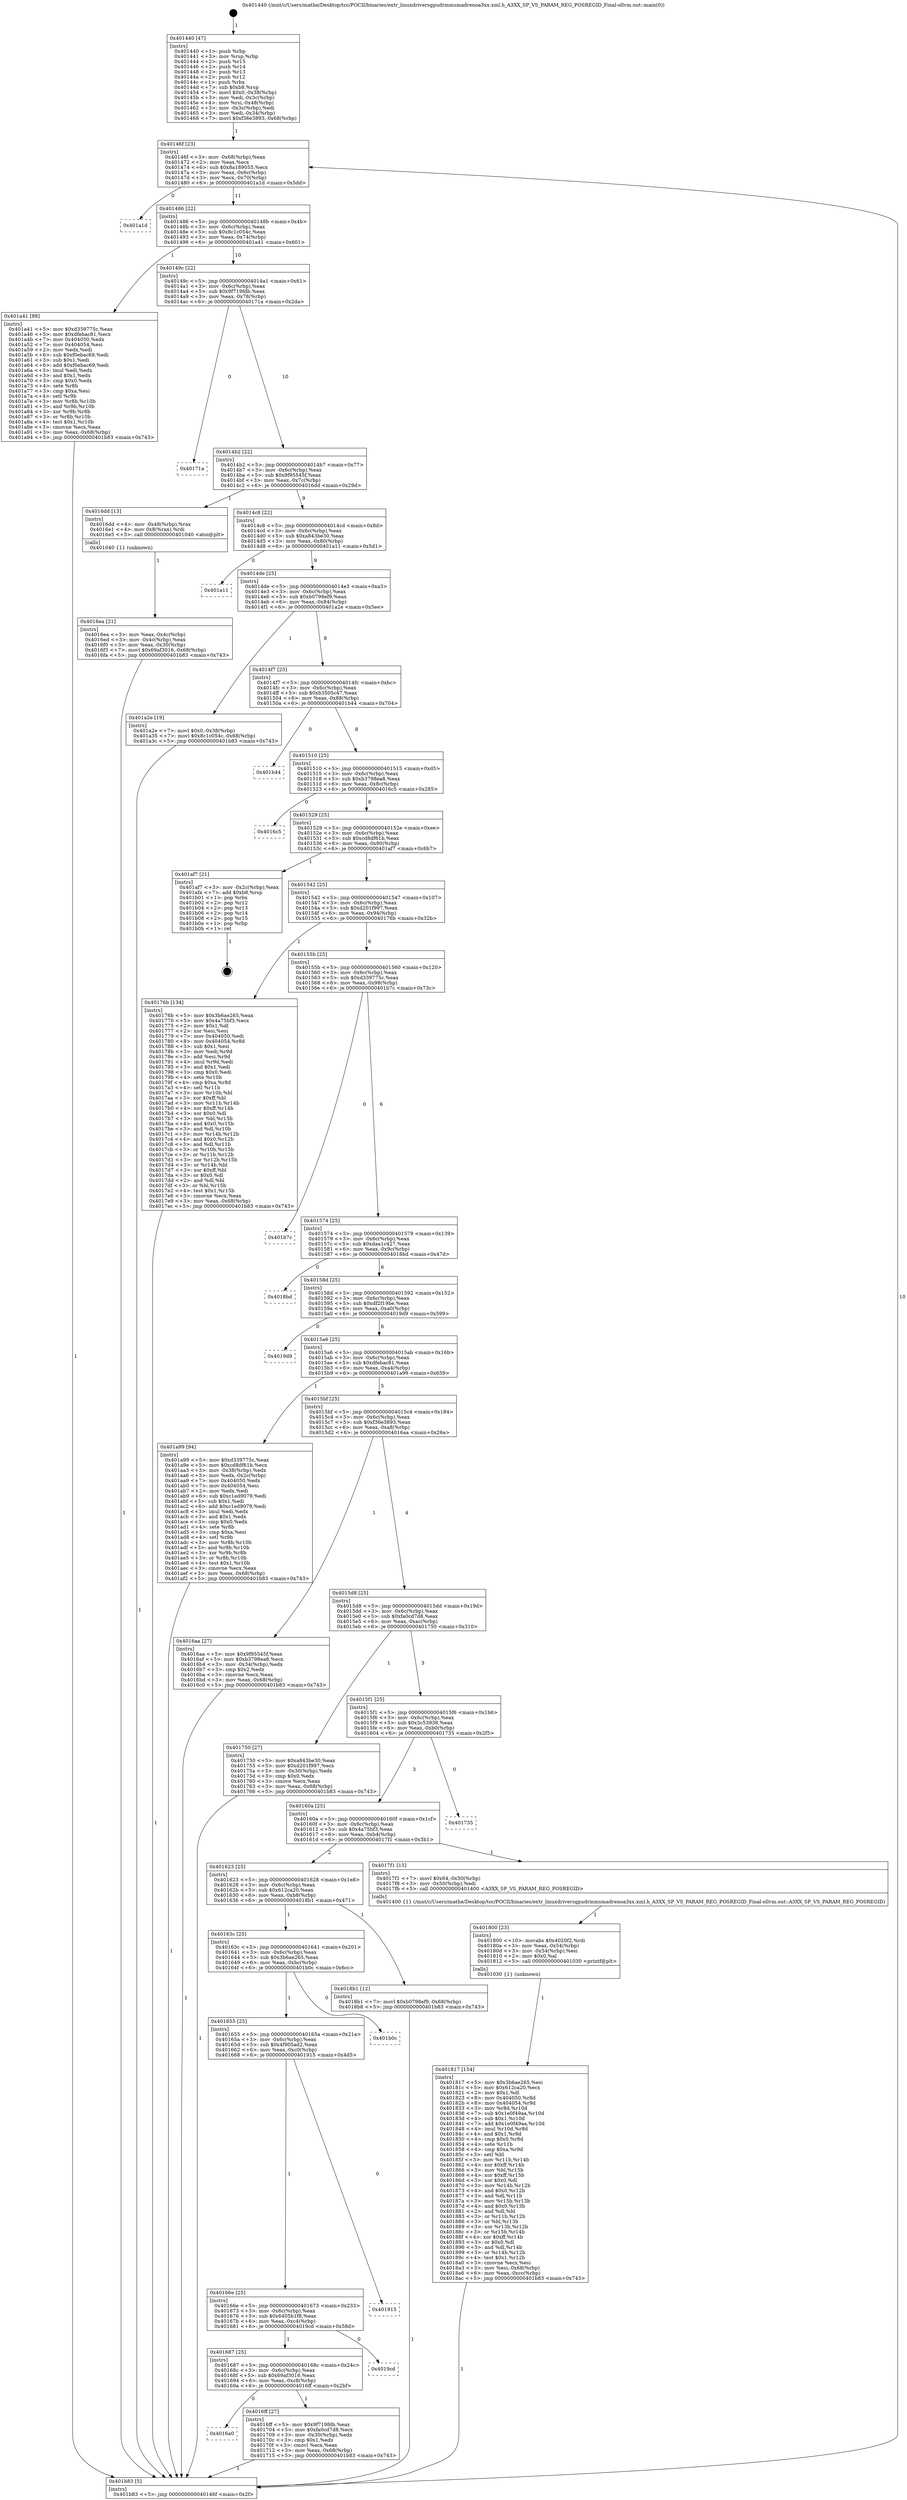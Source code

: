 digraph "0x401440" {
  label = "0x401440 (/mnt/c/Users/mathe/Desktop/tcc/POCII/binaries/extr_linuxdriversgpudrmmsmadrenoa3xx.xml.h_A3XX_SP_VS_PARAM_REG_POSREGID_Final-ollvm.out::main(0))"
  labelloc = "t"
  node[shape=record]

  Entry [label="",width=0.3,height=0.3,shape=circle,fillcolor=black,style=filled]
  "0x40146f" [label="{
     0x40146f [23]\l
     | [instrs]\l
     &nbsp;&nbsp;0x40146f \<+3\>: mov -0x68(%rbp),%eax\l
     &nbsp;&nbsp;0x401472 \<+2\>: mov %eax,%ecx\l
     &nbsp;&nbsp;0x401474 \<+6\>: sub $0x8a189055,%ecx\l
     &nbsp;&nbsp;0x40147a \<+3\>: mov %eax,-0x6c(%rbp)\l
     &nbsp;&nbsp;0x40147d \<+3\>: mov %ecx,-0x70(%rbp)\l
     &nbsp;&nbsp;0x401480 \<+6\>: je 0000000000401a1d \<main+0x5dd\>\l
  }"]
  "0x401a1d" [label="{
     0x401a1d\l
  }", style=dashed]
  "0x401486" [label="{
     0x401486 [22]\l
     | [instrs]\l
     &nbsp;&nbsp;0x401486 \<+5\>: jmp 000000000040148b \<main+0x4b\>\l
     &nbsp;&nbsp;0x40148b \<+3\>: mov -0x6c(%rbp),%eax\l
     &nbsp;&nbsp;0x40148e \<+5\>: sub $0x8c1c054c,%eax\l
     &nbsp;&nbsp;0x401493 \<+3\>: mov %eax,-0x74(%rbp)\l
     &nbsp;&nbsp;0x401496 \<+6\>: je 0000000000401a41 \<main+0x601\>\l
  }"]
  Exit [label="",width=0.3,height=0.3,shape=circle,fillcolor=black,style=filled,peripheries=2]
  "0x401a41" [label="{
     0x401a41 [88]\l
     | [instrs]\l
     &nbsp;&nbsp;0x401a41 \<+5\>: mov $0xd339775c,%eax\l
     &nbsp;&nbsp;0x401a46 \<+5\>: mov $0xdfebac81,%ecx\l
     &nbsp;&nbsp;0x401a4b \<+7\>: mov 0x404050,%edx\l
     &nbsp;&nbsp;0x401a52 \<+7\>: mov 0x404054,%esi\l
     &nbsp;&nbsp;0x401a59 \<+2\>: mov %edx,%edi\l
     &nbsp;&nbsp;0x401a5b \<+6\>: sub $0xf0ebac69,%edi\l
     &nbsp;&nbsp;0x401a61 \<+3\>: sub $0x1,%edi\l
     &nbsp;&nbsp;0x401a64 \<+6\>: add $0xf0ebac69,%edi\l
     &nbsp;&nbsp;0x401a6a \<+3\>: imul %edi,%edx\l
     &nbsp;&nbsp;0x401a6d \<+3\>: and $0x1,%edx\l
     &nbsp;&nbsp;0x401a70 \<+3\>: cmp $0x0,%edx\l
     &nbsp;&nbsp;0x401a73 \<+4\>: sete %r8b\l
     &nbsp;&nbsp;0x401a77 \<+3\>: cmp $0xa,%esi\l
     &nbsp;&nbsp;0x401a7a \<+4\>: setl %r9b\l
     &nbsp;&nbsp;0x401a7e \<+3\>: mov %r8b,%r10b\l
     &nbsp;&nbsp;0x401a81 \<+3\>: and %r9b,%r10b\l
     &nbsp;&nbsp;0x401a84 \<+3\>: xor %r9b,%r8b\l
     &nbsp;&nbsp;0x401a87 \<+3\>: or %r8b,%r10b\l
     &nbsp;&nbsp;0x401a8a \<+4\>: test $0x1,%r10b\l
     &nbsp;&nbsp;0x401a8e \<+3\>: cmovne %ecx,%eax\l
     &nbsp;&nbsp;0x401a91 \<+3\>: mov %eax,-0x68(%rbp)\l
     &nbsp;&nbsp;0x401a94 \<+5\>: jmp 0000000000401b83 \<main+0x743\>\l
  }"]
  "0x40149c" [label="{
     0x40149c [22]\l
     | [instrs]\l
     &nbsp;&nbsp;0x40149c \<+5\>: jmp 00000000004014a1 \<main+0x61\>\l
     &nbsp;&nbsp;0x4014a1 \<+3\>: mov -0x6c(%rbp),%eax\l
     &nbsp;&nbsp;0x4014a4 \<+5\>: sub $0x9f719fdb,%eax\l
     &nbsp;&nbsp;0x4014a9 \<+3\>: mov %eax,-0x78(%rbp)\l
     &nbsp;&nbsp;0x4014ac \<+6\>: je 000000000040171a \<main+0x2da\>\l
  }"]
  "0x401817" [label="{
     0x401817 [154]\l
     | [instrs]\l
     &nbsp;&nbsp;0x401817 \<+5\>: mov $0x3b6ae265,%esi\l
     &nbsp;&nbsp;0x40181c \<+5\>: mov $0x612ca20,%ecx\l
     &nbsp;&nbsp;0x401821 \<+2\>: mov $0x1,%dl\l
     &nbsp;&nbsp;0x401823 \<+8\>: mov 0x404050,%r8d\l
     &nbsp;&nbsp;0x40182b \<+8\>: mov 0x404054,%r9d\l
     &nbsp;&nbsp;0x401833 \<+3\>: mov %r8d,%r10d\l
     &nbsp;&nbsp;0x401836 \<+7\>: sub $0x1e0f49aa,%r10d\l
     &nbsp;&nbsp;0x40183d \<+4\>: sub $0x1,%r10d\l
     &nbsp;&nbsp;0x401841 \<+7\>: add $0x1e0f49aa,%r10d\l
     &nbsp;&nbsp;0x401848 \<+4\>: imul %r10d,%r8d\l
     &nbsp;&nbsp;0x40184c \<+4\>: and $0x1,%r8d\l
     &nbsp;&nbsp;0x401850 \<+4\>: cmp $0x0,%r8d\l
     &nbsp;&nbsp;0x401854 \<+4\>: sete %r11b\l
     &nbsp;&nbsp;0x401858 \<+4\>: cmp $0xa,%r9d\l
     &nbsp;&nbsp;0x40185c \<+3\>: setl %bl\l
     &nbsp;&nbsp;0x40185f \<+3\>: mov %r11b,%r14b\l
     &nbsp;&nbsp;0x401862 \<+4\>: xor $0xff,%r14b\l
     &nbsp;&nbsp;0x401866 \<+3\>: mov %bl,%r15b\l
     &nbsp;&nbsp;0x401869 \<+4\>: xor $0xff,%r15b\l
     &nbsp;&nbsp;0x40186d \<+3\>: xor $0x0,%dl\l
     &nbsp;&nbsp;0x401870 \<+3\>: mov %r14b,%r12b\l
     &nbsp;&nbsp;0x401873 \<+4\>: and $0x0,%r12b\l
     &nbsp;&nbsp;0x401877 \<+3\>: and %dl,%r11b\l
     &nbsp;&nbsp;0x40187a \<+3\>: mov %r15b,%r13b\l
     &nbsp;&nbsp;0x40187d \<+4\>: and $0x0,%r13b\l
     &nbsp;&nbsp;0x401881 \<+2\>: and %dl,%bl\l
     &nbsp;&nbsp;0x401883 \<+3\>: or %r11b,%r12b\l
     &nbsp;&nbsp;0x401886 \<+3\>: or %bl,%r13b\l
     &nbsp;&nbsp;0x401889 \<+3\>: xor %r13b,%r12b\l
     &nbsp;&nbsp;0x40188c \<+3\>: or %r15b,%r14b\l
     &nbsp;&nbsp;0x40188f \<+4\>: xor $0xff,%r14b\l
     &nbsp;&nbsp;0x401893 \<+3\>: or $0x0,%dl\l
     &nbsp;&nbsp;0x401896 \<+3\>: and %dl,%r14b\l
     &nbsp;&nbsp;0x401899 \<+3\>: or %r14b,%r12b\l
     &nbsp;&nbsp;0x40189c \<+4\>: test $0x1,%r12b\l
     &nbsp;&nbsp;0x4018a0 \<+3\>: cmovne %ecx,%esi\l
     &nbsp;&nbsp;0x4018a3 \<+3\>: mov %esi,-0x68(%rbp)\l
     &nbsp;&nbsp;0x4018a6 \<+6\>: mov %eax,-0xcc(%rbp)\l
     &nbsp;&nbsp;0x4018ac \<+5\>: jmp 0000000000401b83 \<main+0x743\>\l
  }"]
  "0x40171a" [label="{
     0x40171a\l
  }", style=dashed]
  "0x4014b2" [label="{
     0x4014b2 [22]\l
     | [instrs]\l
     &nbsp;&nbsp;0x4014b2 \<+5\>: jmp 00000000004014b7 \<main+0x77\>\l
     &nbsp;&nbsp;0x4014b7 \<+3\>: mov -0x6c(%rbp),%eax\l
     &nbsp;&nbsp;0x4014ba \<+5\>: sub $0x9f95545f,%eax\l
     &nbsp;&nbsp;0x4014bf \<+3\>: mov %eax,-0x7c(%rbp)\l
     &nbsp;&nbsp;0x4014c2 \<+6\>: je 00000000004016dd \<main+0x29d\>\l
  }"]
  "0x401800" [label="{
     0x401800 [23]\l
     | [instrs]\l
     &nbsp;&nbsp;0x401800 \<+10\>: movabs $0x4020f2,%rdi\l
     &nbsp;&nbsp;0x40180a \<+3\>: mov %eax,-0x54(%rbp)\l
     &nbsp;&nbsp;0x40180d \<+3\>: mov -0x54(%rbp),%esi\l
     &nbsp;&nbsp;0x401810 \<+2\>: mov $0x0,%al\l
     &nbsp;&nbsp;0x401812 \<+5\>: call 0000000000401030 \<printf@plt\>\l
     | [calls]\l
     &nbsp;&nbsp;0x401030 \{1\} (unknown)\l
  }"]
  "0x4016dd" [label="{
     0x4016dd [13]\l
     | [instrs]\l
     &nbsp;&nbsp;0x4016dd \<+4\>: mov -0x48(%rbp),%rax\l
     &nbsp;&nbsp;0x4016e1 \<+4\>: mov 0x8(%rax),%rdi\l
     &nbsp;&nbsp;0x4016e5 \<+5\>: call 0000000000401040 \<atoi@plt\>\l
     | [calls]\l
     &nbsp;&nbsp;0x401040 \{1\} (unknown)\l
  }"]
  "0x4014c8" [label="{
     0x4014c8 [22]\l
     | [instrs]\l
     &nbsp;&nbsp;0x4014c8 \<+5\>: jmp 00000000004014cd \<main+0x8d\>\l
     &nbsp;&nbsp;0x4014cd \<+3\>: mov -0x6c(%rbp),%eax\l
     &nbsp;&nbsp;0x4014d0 \<+5\>: sub $0xa843be30,%eax\l
     &nbsp;&nbsp;0x4014d5 \<+3\>: mov %eax,-0x80(%rbp)\l
     &nbsp;&nbsp;0x4014d8 \<+6\>: je 0000000000401a11 \<main+0x5d1\>\l
  }"]
  "0x4016a0" [label="{
     0x4016a0\l
  }", style=dashed]
  "0x401a11" [label="{
     0x401a11\l
  }", style=dashed]
  "0x4014de" [label="{
     0x4014de [25]\l
     | [instrs]\l
     &nbsp;&nbsp;0x4014de \<+5\>: jmp 00000000004014e3 \<main+0xa3\>\l
     &nbsp;&nbsp;0x4014e3 \<+3\>: mov -0x6c(%rbp),%eax\l
     &nbsp;&nbsp;0x4014e6 \<+5\>: sub $0xb0798ef9,%eax\l
     &nbsp;&nbsp;0x4014eb \<+6\>: mov %eax,-0x84(%rbp)\l
     &nbsp;&nbsp;0x4014f1 \<+6\>: je 0000000000401a2e \<main+0x5ee\>\l
  }"]
  "0x4016ff" [label="{
     0x4016ff [27]\l
     | [instrs]\l
     &nbsp;&nbsp;0x4016ff \<+5\>: mov $0x9f719fdb,%eax\l
     &nbsp;&nbsp;0x401704 \<+5\>: mov $0xfa0cd7d8,%ecx\l
     &nbsp;&nbsp;0x401709 \<+3\>: mov -0x30(%rbp),%edx\l
     &nbsp;&nbsp;0x40170c \<+3\>: cmp $0x1,%edx\l
     &nbsp;&nbsp;0x40170f \<+3\>: cmovl %ecx,%eax\l
     &nbsp;&nbsp;0x401712 \<+3\>: mov %eax,-0x68(%rbp)\l
     &nbsp;&nbsp;0x401715 \<+5\>: jmp 0000000000401b83 \<main+0x743\>\l
  }"]
  "0x401a2e" [label="{
     0x401a2e [19]\l
     | [instrs]\l
     &nbsp;&nbsp;0x401a2e \<+7\>: movl $0x0,-0x38(%rbp)\l
     &nbsp;&nbsp;0x401a35 \<+7\>: movl $0x8c1c054c,-0x68(%rbp)\l
     &nbsp;&nbsp;0x401a3c \<+5\>: jmp 0000000000401b83 \<main+0x743\>\l
  }"]
  "0x4014f7" [label="{
     0x4014f7 [25]\l
     | [instrs]\l
     &nbsp;&nbsp;0x4014f7 \<+5\>: jmp 00000000004014fc \<main+0xbc\>\l
     &nbsp;&nbsp;0x4014fc \<+3\>: mov -0x6c(%rbp),%eax\l
     &nbsp;&nbsp;0x4014ff \<+5\>: sub $0xb3505c47,%eax\l
     &nbsp;&nbsp;0x401504 \<+6\>: mov %eax,-0x88(%rbp)\l
     &nbsp;&nbsp;0x40150a \<+6\>: je 0000000000401b44 \<main+0x704\>\l
  }"]
  "0x401687" [label="{
     0x401687 [25]\l
     | [instrs]\l
     &nbsp;&nbsp;0x401687 \<+5\>: jmp 000000000040168c \<main+0x24c\>\l
     &nbsp;&nbsp;0x40168c \<+3\>: mov -0x6c(%rbp),%eax\l
     &nbsp;&nbsp;0x40168f \<+5\>: sub $0x69af3016,%eax\l
     &nbsp;&nbsp;0x401694 \<+6\>: mov %eax,-0xc8(%rbp)\l
     &nbsp;&nbsp;0x40169a \<+6\>: je 00000000004016ff \<main+0x2bf\>\l
  }"]
  "0x401b44" [label="{
     0x401b44\l
  }", style=dashed]
  "0x401510" [label="{
     0x401510 [25]\l
     | [instrs]\l
     &nbsp;&nbsp;0x401510 \<+5\>: jmp 0000000000401515 \<main+0xd5\>\l
     &nbsp;&nbsp;0x401515 \<+3\>: mov -0x6c(%rbp),%eax\l
     &nbsp;&nbsp;0x401518 \<+5\>: sub $0xb3798ea8,%eax\l
     &nbsp;&nbsp;0x40151d \<+6\>: mov %eax,-0x8c(%rbp)\l
     &nbsp;&nbsp;0x401523 \<+6\>: je 00000000004016c5 \<main+0x285\>\l
  }"]
  "0x4019cd" [label="{
     0x4019cd\l
  }", style=dashed]
  "0x4016c5" [label="{
     0x4016c5\l
  }", style=dashed]
  "0x401529" [label="{
     0x401529 [25]\l
     | [instrs]\l
     &nbsp;&nbsp;0x401529 \<+5\>: jmp 000000000040152e \<main+0xee\>\l
     &nbsp;&nbsp;0x40152e \<+3\>: mov -0x6c(%rbp),%eax\l
     &nbsp;&nbsp;0x401531 \<+5\>: sub $0xcd8df61b,%eax\l
     &nbsp;&nbsp;0x401536 \<+6\>: mov %eax,-0x90(%rbp)\l
     &nbsp;&nbsp;0x40153c \<+6\>: je 0000000000401af7 \<main+0x6b7\>\l
  }"]
  "0x40166e" [label="{
     0x40166e [25]\l
     | [instrs]\l
     &nbsp;&nbsp;0x40166e \<+5\>: jmp 0000000000401673 \<main+0x233\>\l
     &nbsp;&nbsp;0x401673 \<+3\>: mov -0x6c(%rbp),%eax\l
     &nbsp;&nbsp;0x401676 \<+5\>: sub $0x6405b1f8,%eax\l
     &nbsp;&nbsp;0x40167b \<+6\>: mov %eax,-0xc4(%rbp)\l
     &nbsp;&nbsp;0x401681 \<+6\>: je 00000000004019cd \<main+0x58d\>\l
  }"]
  "0x401af7" [label="{
     0x401af7 [21]\l
     | [instrs]\l
     &nbsp;&nbsp;0x401af7 \<+3\>: mov -0x2c(%rbp),%eax\l
     &nbsp;&nbsp;0x401afa \<+7\>: add $0xb8,%rsp\l
     &nbsp;&nbsp;0x401b01 \<+1\>: pop %rbx\l
     &nbsp;&nbsp;0x401b02 \<+2\>: pop %r12\l
     &nbsp;&nbsp;0x401b04 \<+2\>: pop %r13\l
     &nbsp;&nbsp;0x401b06 \<+2\>: pop %r14\l
     &nbsp;&nbsp;0x401b08 \<+2\>: pop %r15\l
     &nbsp;&nbsp;0x401b0a \<+1\>: pop %rbp\l
     &nbsp;&nbsp;0x401b0b \<+1\>: ret\l
  }"]
  "0x401542" [label="{
     0x401542 [25]\l
     | [instrs]\l
     &nbsp;&nbsp;0x401542 \<+5\>: jmp 0000000000401547 \<main+0x107\>\l
     &nbsp;&nbsp;0x401547 \<+3\>: mov -0x6c(%rbp),%eax\l
     &nbsp;&nbsp;0x40154a \<+5\>: sub $0xd201f997,%eax\l
     &nbsp;&nbsp;0x40154f \<+6\>: mov %eax,-0x94(%rbp)\l
     &nbsp;&nbsp;0x401555 \<+6\>: je 000000000040176b \<main+0x32b\>\l
  }"]
  "0x401915" [label="{
     0x401915\l
  }", style=dashed]
  "0x40176b" [label="{
     0x40176b [134]\l
     | [instrs]\l
     &nbsp;&nbsp;0x40176b \<+5\>: mov $0x3b6ae265,%eax\l
     &nbsp;&nbsp;0x401770 \<+5\>: mov $0x4a75bf3,%ecx\l
     &nbsp;&nbsp;0x401775 \<+2\>: mov $0x1,%dl\l
     &nbsp;&nbsp;0x401777 \<+2\>: xor %esi,%esi\l
     &nbsp;&nbsp;0x401779 \<+7\>: mov 0x404050,%edi\l
     &nbsp;&nbsp;0x401780 \<+8\>: mov 0x404054,%r8d\l
     &nbsp;&nbsp;0x401788 \<+3\>: sub $0x1,%esi\l
     &nbsp;&nbsp;0x40178b \<+3\>: mov %edi,%r9d\l
     &nbsp;&nbsp;0x40178e \<+3\>: add %esi,%r9d\l
     &nbsp;&nbsp;0x401791 \<+4\>: imul %r9d,%edi\l
     &nbsp;&nbsp;0x401795 \<+3\>: and $0x1,%edi\l
     &nbsp;&nbsp;0x401798 \<+3\>: cmp $0x0,%edi\l
     &nbsp;&nbsp;0x40179b \<+4\>: sete %r10b\l
     &nbsp;&nbsp;0x40179f \<+4\>: cmp $0xa,%r8d\l
     &nbsp;&nbsp;0x4017a3 \<+4\>: setl %r11b\l
     &nbsp;&nbsp;0x4017a7 \<+3\>: mov %r10b,%bl\l
     &nbsp;&nbsp;0x4017aa \<+3\>: xor $0xff,%bl\l
     &nbsp;&nbsp;0x4017ad \<+3\>: mov %r11b,%r14b\l
     &nbsp;&nbsp;0x4017b0 \<+4\>: xor $0xff,%r14b\l
     &nbsp;&nbsp;0x4017b4 \<+3\>: xor $0x0,%dl\l
     &nbsp;&nbsp;0x4017b7 \<+3\>: mov %bl,%r15b\l
     &nbsp;&nbsp;0x4017ba \<+4\>: and $0x0,%r15b\l
     &nbsp;&nbsp;0x4017be \<+3\>: and %dl,%r10b\l
     &nbsp;&nbsp;0x4017c1 \<+3\>: mov %r14b,%r12b\l
     &nbsp;&nbsp;0x4017c4 \<+4\>: and $0x0,%r12b\l
     &nbsp;&nbsp;0x4017c8 \<+3\>: and %dl,%r11b\l
     &nbsp;&nbsp;0x4017cb \<+3\>: or %r10b,%r15b\l
     &nbsp;&nbsp;0x4017ce \<+3\>: or %r11b,%r12b\l
     &nbsp;&nbsp;0x4017d1 \<+3\>: xor %r12b,%r15b\l
     &nbsp;&nbsp;0x4017d4 \<+3\>: or %r14b,%bl\l
     &nbsp;&nbsp;0x4017d7 \<+3\>: xor $0xff,%bl\l
     &nbsp;&nbsp;0x4017da \<+3\>: or $0x0,%dl\l
     &nbsp;&nbsp;0x4017dd \<+2\>: and %dl,%bl\l
     &nbsp;&nbsp;0x4017df \<+3\>: or %bl,%r15b\l
     &nbsp;&nbsp;0x4017e2 \<+4\>: test $0x1,%r15b\l
     &nbsp;&nbsp;0x4017e6 \<+3\>: cmovne %ecx,%eax\l
     &nbsp;&nbsp;0x4017e9 \<+3\>: mov %eax,-0x68(%rbp)\l
     &nbsp;&nbsp;0x4017ec \<+5\>: jmp 0000000000401b83 \<main+0x743\>\l
  }"]
  "0x40155b" [label="{
     0x40155b [25]\l
     | [instrs]\l
     &nbsp;&nbsp;0x40155b \<+5\>: jmp 0000000000401560 \<main+0x120\>\l
     &nbsp;&nbsp;0x401560 \<+3\>: mov -0x6c(%rbp),%eax\l
     &nbsp;&nbsp;0x401563 \<+5\>: sub $0xd339775c,%eax\l
     &nbsp;&nbsp;0x401568 \<+6\>: mov %eax,-0x98(%rbp)\l
     &nbsp;&nbsp;0x40156e \<+6\>: je 0000000000401b7c \<main+0x73c\>\l
  }"]
  "0x401655" [label="{
     0x401655 [25]\l
     | [instrs]\l
     &nbsp;&nbsp;0x401655 \<+5\>: jmp 000000000040165a \<main+0x21a\>\l
     &nbsp;&nbsp;0x40165a \<+3\>: mov -0x6c(%rbp),%eax\l
     &nbsp;&nbsp;0x40165d \<+5\>: sub $0x4f905ad2,%eax\l
     &nbsp;&nbsp;0x401662 \<+6\>: mov %eax,-0xc0(%rbp)\l
     &nbsp;&nbsp;0x401668 \<+6\>: je 0000000000401915 \<main+0x4d5\>\l
  }"]
  "0x401b7c" [label="{
     0x401b7c\l
  }", style=dashed]
  "0x401574" [label="{
     0x401574 [25]\l
     | [instrs]\l
     &nbsp;&nbsp;0x401574 \<+5\>: jmp 0000000000401579 \<main+0x139\>\l
     &nbsp;&nbsp;0x401579 \<+3\>: mov -0x6c(%rbp),%eax\l
     &nbsp;&nbsp;0x40157c \<+5\>: sub $0xdaa1c427,%eax\l
     &nbsp;&nbsp;0x401581 \<+6\>: mov %eax,-0x9c(%rbp)\l
     &nbsp;&nbsp;0x401587 \<+6\>: je 00000000004018bd \<main+0x47d\>\l
  }"]
  "0x401b0c" [label="{
     0x401b0c\l
  }", style=dashed]
  "0x4018bd" [label="{
     0x4018bd\l
  }", style=dashed]
  "0x40158d" [label="{
     0x40158d [25]\l
     | [instrs]\l
     &nbsp;&nbsp;0x40158d \<+5\>: jmp 0000000000401592 \<main+0x152\>\l
     &nbsp;&nbsp;0x401592 \<+3\>: mov -0x6c(%rbp),%eax\l
     &nbsp;&nbsp;0x401595 \<+5\>: sub $0xdf2f19be,%eax\l
     &nbsp;&nbsp;0x40159a \<+6\>: mov %eax,-0xa0(%rbp)\l
     &nbsp;&nbsp;0x4015a0 \<+6\>: je 00000000004019d9 \<main+0x599\>\l
  }"]
  "0x40163c" [label="{
     0x40163c [25]\l
     | [instrs]\l
     &nbsp;&nbsp;0x40163c \<+5\>: jmp 0000000000401641 \<main+0x201\>\l
     &nbsp;&nbsp;0x401641 \<+3\>: mov -0x6c(%rbp),%eax\l
     &nbsp;&nbsp;0x401644 \<+5\>: sub $0x3b6ae265,%eax\l
     &nbsp;&nbsp;0x401649 \<+6\>: mov %eax,-0xbc(%rbp)\l
     &nbsp;&nbsp;0x40164f \<+6\>: je 0000000000401b0c \<main+0x6cc\>\l
  }"]
  "0x4019d9" [label="{
     0x4019d9\l
  }", style=dashed]
  "0x4015a6" [label="{
     0x4015a6 [25]\l
     | [instrs]\l
     &nbsp;&nbsp;0x4015a6 \<+5\>: jmp 00000000004015ab \<main+0x16b\>\l
     &nbsp;&nbsp;0x4015ab \<+3\>: mov -0x6c(%rbp),%eax\l
     &nbsp;&nbsp;0x4015ae \<+5\>: sub $0xdfebac81,%eax\l
     &nbsp;&nbsp;0x4015b3 \<+6\>: mov %eax,-0xa4(%rbp)\l
     &nbsp;&nbsp;0x4015b9 \<+6\>: je 0000000000401a99 \<main+0x659\>\l
  }"]
  "0x4018b1" [label="{
     0x4018b1 [12]\l
     | [instrs]\l
     &nbsp;&nbsp;0x4018b1 \<+7\>: movl $0xb0798ef9,-0x68(%rbp)\l
     &nbsp;&nbsp;0x4018b8 \<+5\>: jmp 0000000000401b83 \<main+0x743\>\l
  }"]
  "0x401a99" [label="{
     0x401a99 [94]\l
     | [instrs]\l
     &nbsp;&nbsp;0x401a99 \<+5\>: mov $0xd339775c,%eax\l
     &nbsp;&nbsp;0x401a9e \<+5\>: mov $0xcd8df61b,%ecx\l
     &nbsp;&nbsp;0x401aa3 \<+3\>: mov -0x38(%rbp),%edx\l
     &nbsp;&nbsp;0x401aa6 \<+3\>: mov %edx,-0x2c(%rbp)\l
     &nbsp;&nbsp;0x401aa9 \<+7\>: mov 0x404050,%edx\l
     &nbsp;&nbsp;0x401ab0 \<+7\>: mov 0x404054,%esi\l
     &nbsp;&nbsp;0x401ab7 \<+2\>: mov %edx,%edi\l
     &nbsp;&nbsp;0x401ab9 \<+6\>: sub $0xc1ed9079,%edi\l
     &nbsp;&nbsp;0x401abf \<+3\>: sub $0x1,%edi\l
     &nbsp;&nbsp;0x401ac2 \<+6\>: add $0xc1ed9079,%edi\l
     &nbsp;&nbsp;0x401ac8 \<+3\>: imul %edi,%edx\l
     &nbsp;&nbsp;0x401acb \<+3\>: and $0x1,%edx\l
     &nbsp;&nbsp;0x401ace \<+3\>: cmp $0x0,%edx\l
     &nbsp;&nbsp;0x401ad1 \<+4\>: sete %r8b\l
     &nbsp;&nbsp;0x401ad5 \<+3\>: cmp $0xa,%esi\l
     &nbsp;&nbsp;0x401ad8 \<+4\>: setl %r9b\l
     &nbsp;&nbsp;0x401adc \<+3\>: mov %r8b,%r10b\l
     &nbsp;&nbsp;0x401adf \<+3\>: and %r9b,%r10b\l
     &nbsp;&nbsp;0x401ae2 \<+3\>: xor %r9b,%r8b\l
     &nbsp;&nbsp;0x401ae5 \<+3\>: or %r8b,%r10b\l
     &nbsp;&nbsp;0x401ae8 \<+4\>: test $0x1,%r10b\l
     &nbsp;&nbsp;0x401aec \<+3\>: cmovne %ecx,%eax\l
     &nbsp;&nbsp;0x401aef \<+3\>: mov %eax,-0x68(%rbp)\l
     &nbsp;&nbsp;0x401af2 \<+5\>: jmp 0000000000401b83 \<main+0x743\>\l
  }"]
  "0x4015bf" [label="{
     0x4015bf [25]\l
     | [instrs]\l
     &nbsp;&nbsp;0x4015bf \<+5\>: jmp 00000000004015c4 \<main+0x184\>\l
     &nbsp;&nbsp;0x4015c4 \<+3\>: mov -0x6c(%rbp),%eax\l
     &nbsp;&nbsp;0x4015c7 \<+5\>: sub $0xf36e3893,%eax\l
     &nbsp;&nbsp;0x4015cc \<+6\>: mov %eax,-0xa8(%rbp)\l
     &nbsp;&nbsp;0x4015d2 \<+6\>: je 00000000004016aa \<main+0x26a\>\l
  }"]
  "0x401623" [label="{
     0x401623 [25]\l
     | [instrs]\l
     &nbsp;&nbsp;0x401623 \<+5\>: jmp 0000000000401628 \<main+0x1e8\>\l
     &nbsp;&nbsp;0x401628 \<+3\>: mov -0x6c(%rbp),%eax\l
     &nbsp;&nbsp;0x40162b \<+5\>: sub $0x612ca20,%eax\l
     &nbsp;&nbsp;0x401630 \<+6\>: mov %eax,-0xb8(%rbp)\l
     &nbsp;&nbsp;0x401636 \<+6\>: je 00000000004018b1 \<main+0x471\>\l
  }"]
  "0x4016aa" [label="{
     0x4016aa [27]\l
     | [instrs]\l
     &nbsp;&nbsp;0x4016aa \<+5\>: mov $0x9f95545f,%eax\l
     &nbsp;&nbsp;0x4016af \<+5\>: mov $0xb3798ea8,%ecx\l
     &nbsp;&nbsp;0x4016b4 \<+3\>: mov -0x34(%rbp),%edx\l
     &nbsp;&nbsp;0x4016b7 \<+3\>: cmp $0x2,%edx\l
     &nbsp;&nbsp;0x4016ba \<+3\>: cmovne %ecx,%eax\l
     &nbsp;&nbsp;0x4016bd \<+3\>: mov %eax,-0x68(%rbp)\l
     &nbsp;&nbsp;0x4016c0 \<+5\>: jmp 0000000000401b83 \<main+0x743\>\l
  }"]
  "0x4015d8" [label="{
     0x4015d8 [25]\l
     | [instrs]\l
     &nbsp;&nbsp;0x4015d8 \<+5\>: jmp 00000000004015dd \<main+0x19d\>\l
     &nbsp;&nbsp;0x4015dd \<+3\>: mov -0x6c(%rbp),%eax\l
     &nbsp;&nbsp;0x4015e0 \<+5\>: sub $0xfa0cd7d8,%eax\l
     &nbsp;&nbsp;0x4015e5 \<+6\>: mov %eax,-0xac(%rbp)\l
     &nbsp;&nbsp;0x4015eb \<+6\>: je 0000000000401750 \<main+0x310\>\l
  }"]
  "0x401b83" [label="{
     0x401b83 [5]\l
     | [instrs]\l
     &nbsp;&nbsp;0x401b83 \<+5\>: jmp 000000000040146f \<main+0x2f\>\l
  }"]
  "0x401440" [label="{
     0x401440 [47]\l
     | [instrs]\l
     &nbsp;&nbsp;0x401440 \<+1\>: push %rbp\l
     &nbsp;&nbsp;0x401441 \<+3\>: mov %rsp,%rbp\l
     &nbsp;&nbsp;0x401444 \<+2\>: push %r15\l
     &nbsp;&nbsp;0x401446 \<+2\>: push %r14\l
     &nbsp;&nbsp;0x401448 \<+2\>: push %r13\l
     &nbsp;&nbsp;0x40144a \<+2\>: push %r12\l
     &nbsp;&nbsp;0x40144c \<+1\>: push %rbx\l
     &nbsp;&nbsp;0x40144d \<+7\>: sub $0xb8,%rsp\l
     &nbsp;&nbsp;0x401454 \<+7\>: movl $0x0,-0x38(%rbp)\l
     &nbsp;&nbsp;0x40145b \<+3\>: mov %edi,-0x3c(%rbp)\l
     &nbsp;&nbsp;0x40145e \<+4\>: mov %rsi,-0x48(%rbp)\l
     &nbsp;&nbsp;0x401462 \<+3\>: mov -0x3c(%rbp),%edi\l
     &nbsp;&nbsp;0x401465 \<+3\>: mov %edi,-0x34(%rbp)\l
     &nbsp;&nbsp;0x401468 \<+7\>: movl $0xf36e3893,-0x68(%rbp)\l
  }"]
  "0x4016ea" [label="{
     0x4016ea [21]\l
     | [instrs]\l
     &nbsp;&nbsp;0x4016ea \<+3\>: mov %eax,-0x4c(%rbp)\l
     &nbsp;&nbsp;0x4016ed \<+3\>: mov -0x4c(%rbp),%eax\l
     &nbsp;&nbsp;0x4016f0 \<+3\>: mov %eax,-0x30(%rbp)\l
     &nbsp;&nbsp;0x4016f3 \<+7\>: movl $0x69af3016,-0x68(%rbp)\l
     &nbsp;&nbsp;0x4016fa \<+5\>: jmp 0000000000401b83 \<main+0x743\>\l
  }"]
  "0x4017f1" [label="{
     0x4017f1 [15]\l
     | [instrs]\l
     &nbsp;&nbsp;0x4017f1 \<+7\>: movl $0x64,-0x50(%rbp)\l
     &nbsp;&nbsp;0x4017f8 \<+3\>: mov -0x50(%rbp),%edi\l
     &nbsp;&nbsp;0x4017fb \<+5\>: call 0000000000401400 \<A3XX_SP_VS_PARAM_REG_POSREGID\>\l
     | [calls]\l
     &nbsp;&nbsp;0x401400 \{1\} (/mnt/c/Users/mathe/Desktop/tcc/POCII/binaries/extr_linuxdriversgpudrmmsmadrenoa3xx.xml.h_A3XX_SP_VS_PARAM_REG_POSREGID_Final-ollvm.out::A3XX_SP_VS_PARAM_REG_POSREGID)\l
  }"]
  "0x401750" [label="{
     0x401750 [27]\l
     | [instrs]\l
     &nbsp;&nbsp;0x401750 \<+5\>: mov $0xa843be30,%eax\l
     &nbsp;&nbsp;0x401755 \<+5\>: mov $0xd201f997,%ecx\l
     &nbsp;&nbsp;0x40175a \<+3\>: mov -0x30(%rbp),%edx\l
     &nbsp;&nbsp;0x40175d \<+3\>: cmp $0x0,%edx\l
     &nbsp;&nbsp;0x401760 \<+3\>: cmove %ecx,%eax\l
     &nbsp;&nbsp;0x401763 \<+3\>: mov %eax,-0x68(%rbp)\l
     &nbsp;&nbsp;0x401766 \<+5\>: jmp 0000000000401b83 \<main+0x743\>\l
  }"]
  "0x4015f1" [label="{
     0x4015f1 [25]\l
     | [instrs]\l
     &nbsp;&nbsp;0x4015f1 \<+5\>: jmp 00000000004015f6 \<main+0x1b6\>\l
     &nbsp;&nbsp;0x4015f6 \<+3\>: mov -0x6c(%rbp),%eax\l
     &nbsp;&nbsp;0x4015f9 \<+5\>: sub $0x3c53938,%eax\l
     &nbsp;&nbsp;0x4015fe \<+6\>: mov %eax,-0xb0(%rbp)\l
     &nbsp;&nbsp;0x401604 \<+6\>: je 0000000000401735 \<main+0x2f5\>\l
  }"]
  "0x40160a" [label="{
     0x40160a [25]\l
     | [instrs]\l
     &nbsp;&nbsp;0x40160a \<+5\>: jmp 000000000040160f \<main+0x1cf\>\l
     &nbsp;&nbsp;0x40160f \<+3\>: mov -0x6c(%rbp),%eax\l
     &nbsp;&nbsp;0x401612 \<+5\>: sub $0x4a75bf3,%eax\l
     &nbsp;&nbsp;0x401617 \<+6\>: mov %eax,-0xb4(%rbp)\l
     &nbsp;&nbsp;0x40161d \<+6\>: je 00000000004017f1 \<main+0x3b1\>\l
  }"]
  "0x401735" [label="{
     0x401735\l
  }", style=dashed]
  Entry -> "0x401440" [label=" 1"]
  "0x40146f" -> "0x401a1d" [label=" 0"]
  "0x40146f" -> "0x401486" [label=" 11"]
  "0x401af7" -> Exit [label=" 1"]
  "0x401486" -> "0x401a41" [label=" 1"]
  "0x401486" -> "0x40149c" [label=" 10"]
  "0x401a99" -> "0x401b83" [label=" 1"]
  "0x40149c" -> "0x40171a" [label=" 0"]
  "0x40149c" -> "0x4014b2" [label=" 10"]
  "0x401a41" -> "0x401b83" [label=" 1"]
  "0x4014b2" -> "0x4016dd" [label=" 1"]
  "0x4014b2" -> "0x4014c8" [label=" 9"]
  "0x401a2e" -> "0x401b83" [label=" 1"]
  "0x4014c8" -> "0x401a11" [label=" 0"]
  "0x4014c8" -> "0x4014de" [label=" 9"]
  "0x4018b1" -> "0x401b83" [label=" 1"]
  "0x4014de" -> "0x401a2e" [label=" 1"]
  "0x4014de" -> "0x4014f7" [label=" 8"]
  "0x401817" -> "0x401b83" [label=" 1"]
  "0x4014f7" -> "0x401b44" [label=" 0"]
  "0x4014f7" -> "0x401510" [label=" 8"]
  "0x4017f1" -> "0x401800" [label=" 1"]
  "0x401510" -> "0x4016c5" [label=" 0"]
  "0x401510" -> "0x401529" [label=" 8"]
  "0x40176b" -> "0x401b83" [label=" 1"]
  "0x401529" -> "0x401af7" [label=" 1"]
  "0x401529" -> "0x401542" [label=" 7"]
  "0x4016ff" -> "0x401b83" [label=" 1"]
  "0x401542" -> "0x40176b" [label=" 1"]
  "0x401542" -> "0x40155b" [label=" 6"]
  "0x401687" -> "0x4016a0" [label=" 0"]
  "0x40155b" -> "0x401b7c" [label=" 0"]
  "0x40155b" -> "0x401574" [label=" 6"]
  "0x401800" -> "0x401817" [label=" 1"]
  "0x401574" -> "0x4018bd" [label=" 0"]
  "0x401574" -> "0x40158d" [label=" 6"]
  "0x40166e" -> "0x401687" [label=" 1"]
  "0x40158d" -> "0x4019d9" [label=" 0"]
  "0x40158d" -> "0x4015a6" [label=" 6"]
  "0x401750" -> "0x401b83" [label=" 1"]
  "0x4015a6" -> "0x401a99" [label=" 1"]
  "0x4015a6" -> "0x4015bf" [label=" 5"]
  "0x401655" -> "0x40166e" [label=" 1"]
  "0x4015bf" -> "0x4016aa" [label=" 1"]
  "0x4015bf" -> "0x4015d8" [label=" 4"]
  "0x4016aa" -> "0x401b83" [label=" 1"]
  "0x401440" -> "0x40146f" [label=" 1"]
  "0x401b83" -> "0x40146f" [label=" 10"]
  "0x4016dd" -> "0x4016ea" [label=" 1"]
  "0x4016ea" -> "0x401b83" [label=" 1"]
  "0x401687" -> "0x4016ff" [label=" 1"]
  "0x4015d8" -> "0x401750" [label=" 1"]
  "0x4015d8" -> "0x4015f1" [label=" 3"]
  "0x40163c" -> "0x401655" [label=" 1"]
  "0x4015f1" -> "0x401735" [label=" 0"]
  "0x4015f1" -> "0x40160a" [label=" 3"]
  "0x40163c" -> "0x401b0c" [label=" 0"]
  "0x40160a" -> "0x4017f1" [label=" 1"]
  "0x40160a" -> "0x401623" [label=" 2"]
  "0x401655" -> "0x401915" [label=" 0"]
  "0x401623" -> "0x4018b1" [label=" 1"]
  "0x401623" -> "0x40163c" [label=" 1"]
  "0x40166e" -> "0x4019cd" [label=" 0"]
}
